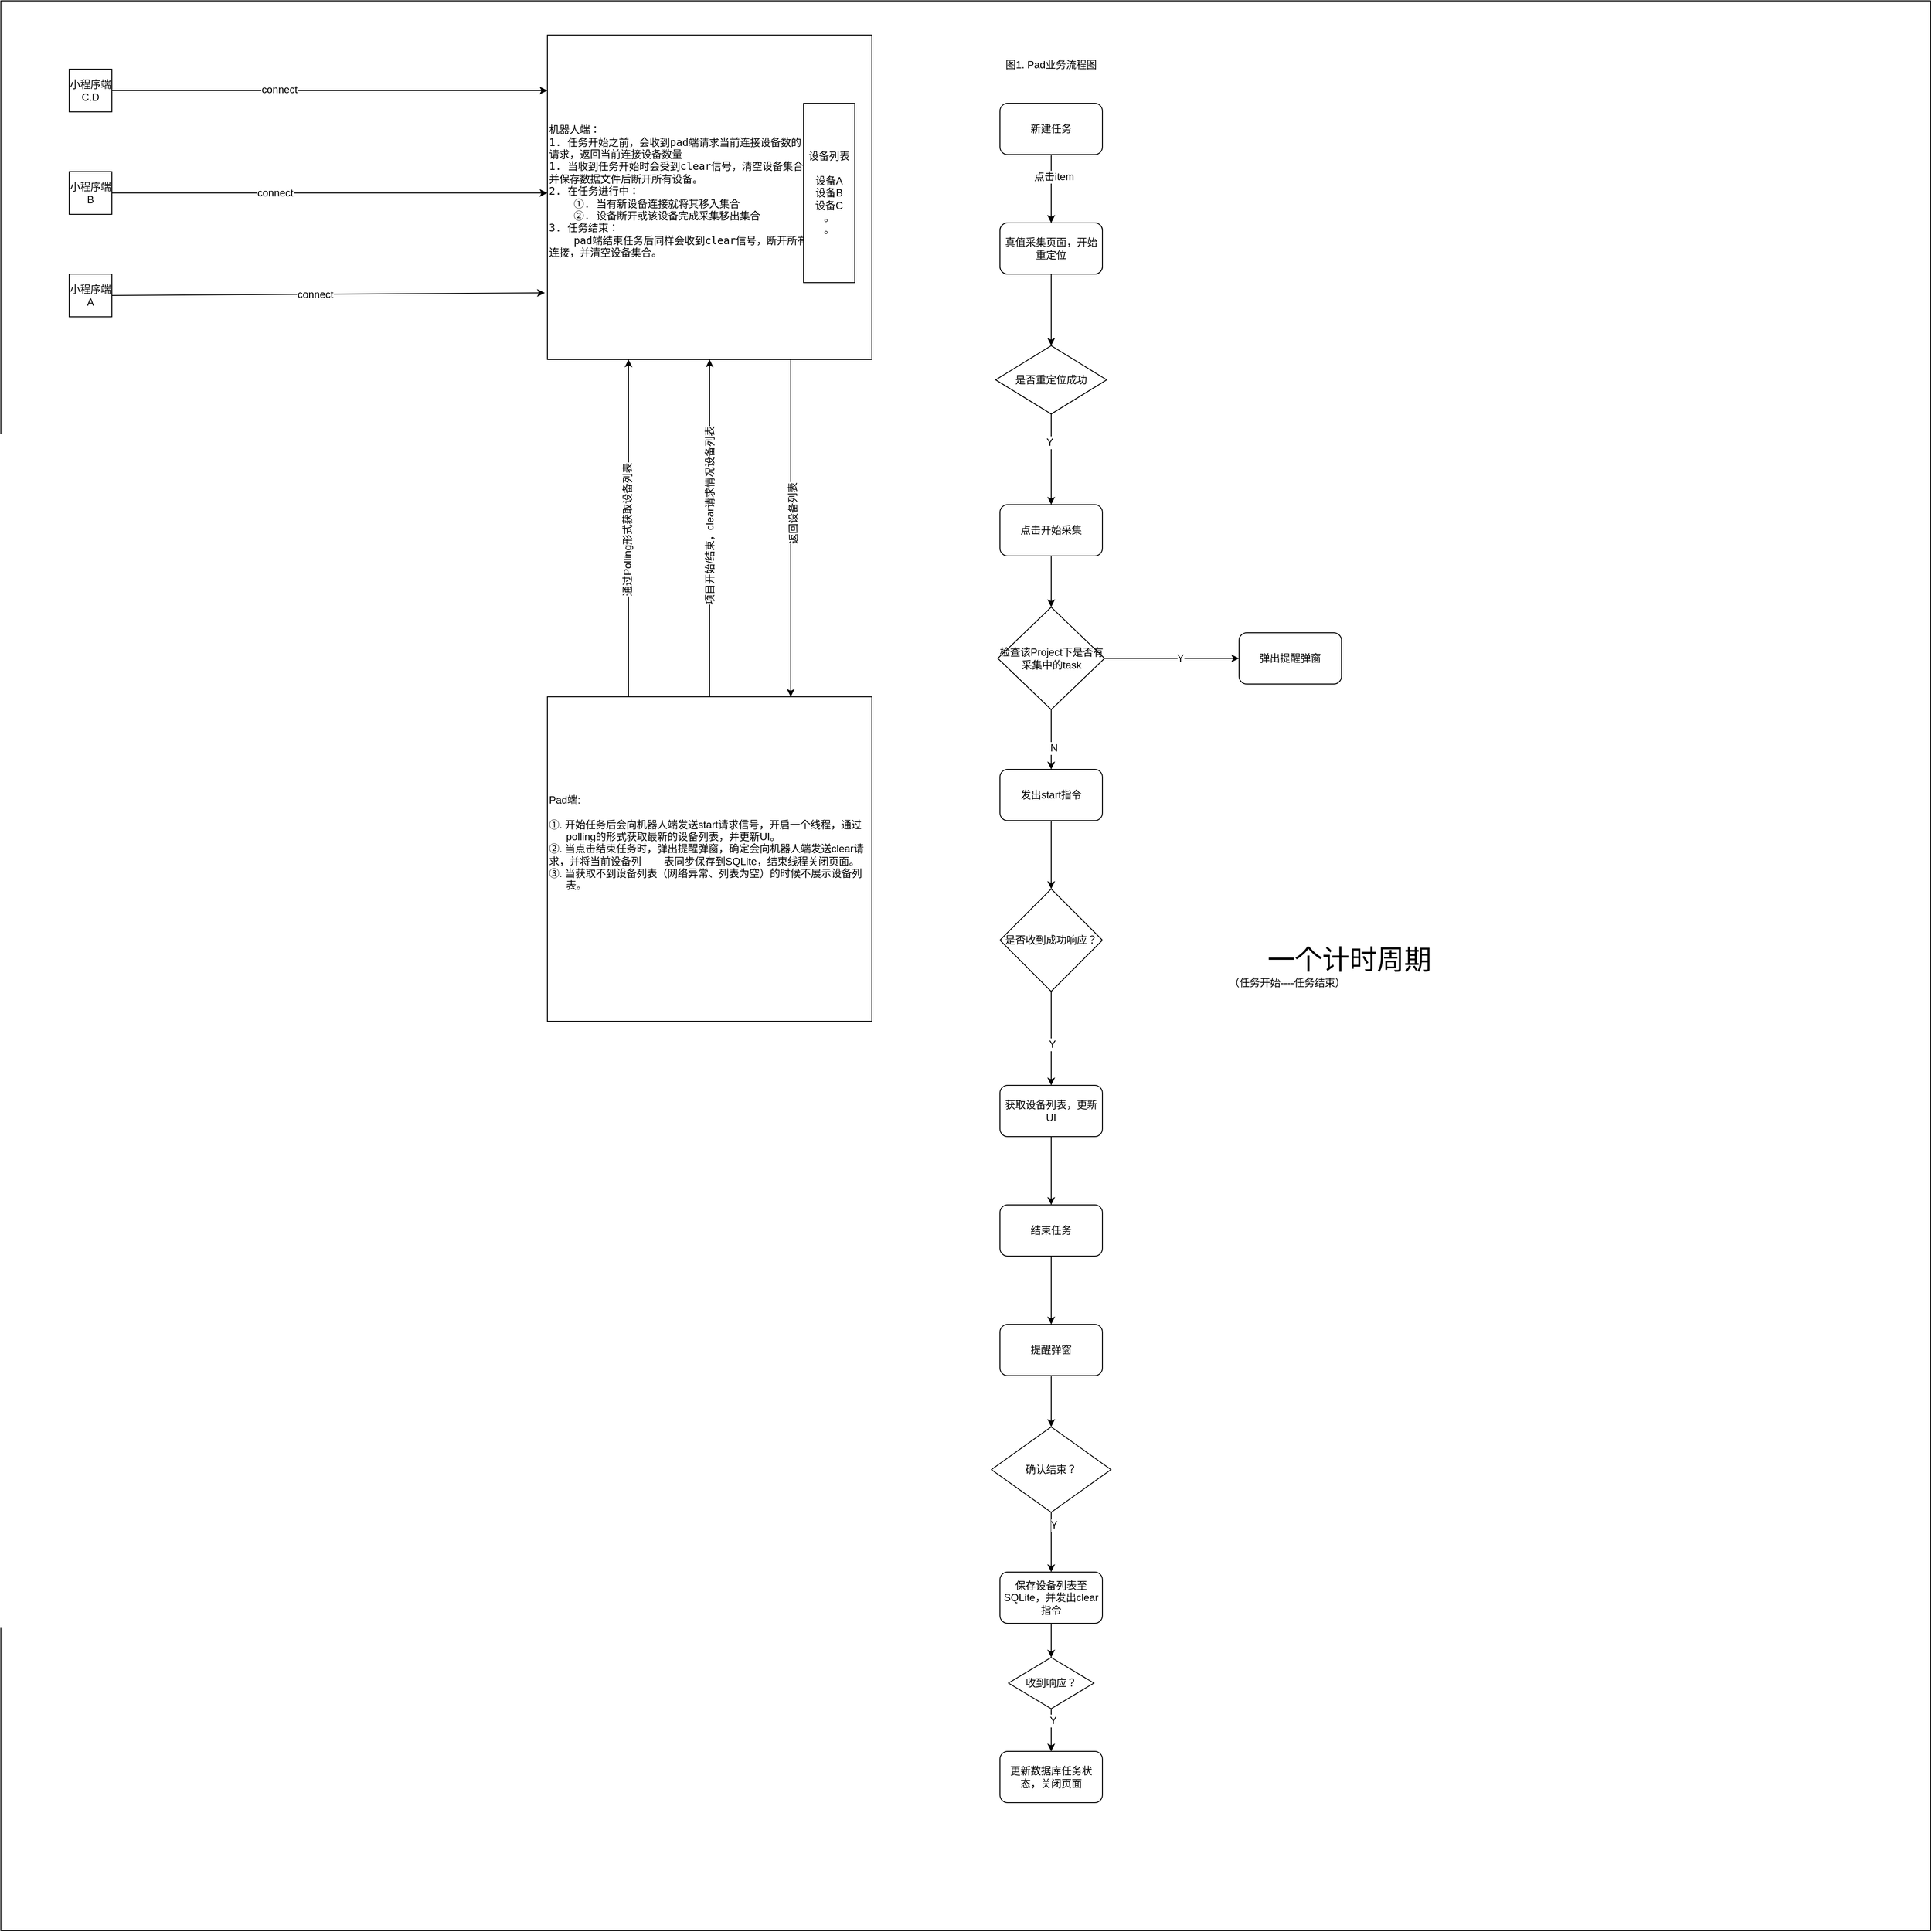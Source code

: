<mxfile version="12.4.9" type="github">
  <diagram id="6JcPPssN7_dnTPQ_PfCE" name="Page-1">
    <mxGraphModel dx="1673" dy="839" grid="1" gridSize="10" guides="1" tooltips="1" connect="1" arrows="1" fold="1" page="1" pageScale="1" pageWidth="827" pageHeight="1169" math="0" shadow="0">
      <root>
        <mxCell id="0"/>
        <mxCell id="1" parent="0"/>
        <mxCell id="pz9_DIsgpmCVncD7zkbO-13" value="&lt;div style=&quot;text-align: center&quot;&gt;&lt;span style=&quot;font-size: 32px&quot;&gt;&amp;nbsp; &amp;nbsp; &amp;nbsp; &amp;nbsp; &amp;nbsp; &amp;nbsp; &amp;nbsp; &amp;nbsp; &amp;nbsp; &amp;nbsp; 一个计时周期&amp;nbsp; &amp;nbsp; &amp;nbsp; &amp;nbsp; &amp;nbsp; &amp;nbsp; &amp;nbsp; &amp;nbsp; &amp;nbsp; &amp;nbsp; &amp;nbsp; &amp;nbsp; &amp;nbsp; &amp;nbsp; &amp;nbsp; &amp;nbsp; &amp;nbsp; &amp;nbsp; &amp;nbsp; &amp;nbsp; &amp;nbsp; &amp;nbsp; &amp;nbsp; &amp;nbsp; &amp;nbsp; &amp;nbsp; &amp;nbsp; &amp;nbsp; &amp;nbsp; &amp;nbsp; &amp;nbsp;&lt;/span&gt;&lt;/div&gt;&lt;font style=&quot;font-size: 12px&quot;&gt;&lt;div&gt;&lt;span&gt;&amp;nbsp; &amp;nbsp; &amp;nbsp; &amp;nbsp; &amp;nbsp; &amp;nbsp; &amp;nbsp; &amp;nbsp; &amp;nbsp; &amp;nbsp; &amp;nbsp; &amp;nbsp; &amp;nbsp; &amp;nbsp; &amp;nbsp; &amp;nbsp; &amp;nbsp; &amp;nbsp; &amp;nbsp; &amp;nbsp; &amp;nbsp; &amp;nbsp; &amp;nbsp; &amp;nbsp; &amp;nbsp; &amp;nbsp; （任务开始----任务结束）&amp;nbsp; &amp;nbsp; &amp;nbsp; &amp;nbsp; &amp;nbsp; &amp;nbsp; &amp;nbsp; &amp;nbsp; &amp;nbsp; &amp;nbsp; &amp;nbsp; &amp;nbsp; &amp;nbsp; &amp;nbsp; &amp;nbsp; &amp;nbsp; &amp;nbsp; &amp;nbsp; &amp;nbsp; &amp;nbsp; &amp;nbsp; &amp;nbsp; &amp;nbsp; &amp;nbsp; &amp;nbsp; &amp;nbsp; &amp;nbsp; &amp;nbsp; &amp;nbsp; &amp;nbsp; &amp;nbsp; &amp;nbsp; &amp;nbsp; &amp;nbsp; &amp;nbsp; &amp;nbsp; &amp;nbsp; &amp;nbsp; &amp;nbsp; &amp;nbsp; &amp;nbsp; &amp;nbsp; &amp;nbsp; &amp;nbsp; &amp;nbsp; &amp;nbsp; &amp;nbsp; &amp;nbsp; &amp;nbsp; &amp;nbsp; &amp;nbsp; &amp;nbsp; &amp;nbsp; &amp;nbsp; &amp;nbsp; &amp;nbsp; &amp;nbsp; &amp;nbsp; &amp;nbsp; &amp;nbsp; &amp;nbsp; &amp;nbsp; &amp;nbsp; &amp;nbsp; &amp;nbsp; &amp;nbsp; &amp;nbsp; &amp;nbsp; &amp;nbsp; &amp;nbsp; &amp;nbsp; &amp;nbsp; &amp;nbsp; &amp;nbsp; &amp;nbsp; &amp;nbsp; &amp;nbsp; &amp;nbsp; &amp;nbsp; &amp;nbsp; &amp;nbsp; &amp;nbsp; &amp;nbsp; &amp;nbsp; &amp;nbsp; &amp;nbsp; &amp;nbsp; &amp;nbsp; &amp;nbsp; &amp;nbsp; &amp;nbsp; &amp;nbsp; &amp;nbsp; &amp;nbsp; &amp;nbsp; &amp;nbsp; &amp;nbsp; &amp;nbsp; &amp;nbsp; &amp;nbsp; &amp;nbsp; &amp;nbsp; &amp;nbsp;&lt;/span&gt;&lt;/div&gt;&lt;/font&gt;" style="whiteSpace=wrap;html=1;aspect=fixed;align=right;" parent="1" vertex="1">
          <mxGeometry y="140" width="2260" height="2260" as="geometry"/>
        </mxCell>
        <mxCell id="pz9_DIsgpmCVncD7zkbO-1" value="Pad端:&lt;br&gt;&lt;br&gt;①. 开始任务后会向机器人端发送start请求信号，开启一个线程，通过&amp;nbsp; &amp;nbsp; &amp;nbsp; &amp;nbsp; &amp;nbsp; polling的形式获取最新的设备列表，并更新UI。&lt;br&gt;②. 当点击结束任务时，弹出提醒弹窗，确定会向机器人端发送clear请求，并将当前设备列&amp;nbsp; &amp;nbsp; &amp;nbsp; &amp;nbsp; 表同步保存到SQLite，结束线程关闭页面。&lt;br&gt;③. 当获取不到设备列表（网络异常、列表为空）的时候不展示设备列&amp;nbsp; &amp;nbsp; &amp;nbsp; &amp;nbsp; &amp;nbsp; 表。&lt;br&gt;&lt;pre&gt;&lt;br&gt;&lt;/pre&gt;" style="whiteSpace=wrap;html=1;aspect=fixed;align=left;" parent="1" vertex="1">
          <mxGeometry x="640" y="955" width="380" height="380" as="geometry"/>
        </mxCell>
        <mxCell id="pz9_DIsgpmCVncD7zkbO-2" value="&lt;pre&gt;&lt;span&gt;机器人端：&lt;br&gt;&lt;/span&gt;&lt;span&gt;1. 任务开始之前，会收到pad端请求当前连接设备数的&lt;br&gt;&lt;/span&gt;&lt;span&gt;请求，返回当前连接设备数量&lt;br&gt;&lt;/span&gt;&lt;span&gt;1. 当收到任务开始时会受到clear信号，清空设备集合，&lt;br&gt;&lt;/span&gt;&lt;span&gt;并保存数据文件后断开所有设备。&lt;/span&gt;&lt;span&gt;&amp;nbsp; &amp;nbsp; &amp;nbsp; &amp;nbsp; &amp;nbsp; &amp;nbsp; &amp;nbsp; &amp;nbsp;&lt;br&gt;&lt;/span&gt;&lt;span&gt;2. 在任务进行中：&lt;br&gt;&lt;/span&gt;&lt;span&gt;&amp;nbsp; &amp;nbsp; ①. 当有新设备连接就将其移入集合&lt;br&gt;&lt;/span&gt;&lt;span&gt;&amp;nbsp; &amp;nbsp; ②. 设备断开或该设备完成采集移出集合&lt;br&gt;&lt;/span&gt;&lt;span&gt;3. 任务结束：&lt;br&gt;&lt;/span&gt;&lt;span&gt;&amp;nbsp; &amp;nbsp; pad端结束任务后同样会收到clear信号，断开所有&lt;br&gt;&lt;/span&gt;&lt;span&gt;连接&lt;/span&gt;&lt;span&gt;，并清空设备集合。&lt;br&gt;&lt;/span&gt;&amp;nbsp; &amp;nbsp; &amp;nbsp; &amp;nbsp; &amp;nbsp; &amp;nbsp; &amp;nbsp; &amp;nbsp; &amp;nbsp; &amp;nbsp; &amp;nbsp;&lt;/pre&gt;" style="whiteSpace=wrap;html=1;aspect=fixed;align=left;" parent="1" vertex="1">
          <mxGeometry x="640" y="180" width="380" height="380" as="geometry"/>
        </mxCell>
        <mxCell id="pz9_DIsgpmCVncD7zkbO-3" value="小程序端A" style="whiteSpace=wrap;html=1;aspect=fixed;" parent="1" vertex="1">
          <mxGeometry x="80" y="460" width="50" height="50" as="geometry"/>
        </mxCell>
        <mxCell id="pz9_DIsgpmCVncD7zkbO-4" value="小程序端B" style="whiteSpace=wrap;html=1;aspect=fixed;" parent="1" vertex="1">
          <mxGeometry x="80" y="340" width="50" height="50" as="geometry"/>
        </mxCell>
        <mxCell id="pz9_DIsgpmCVncD7zkbO-5" value="小程序端C.D" style="whiteSpace=wrap;html=1;aspect=fixed;" parent="1" vertex="1">
          <mxGeometry x="80" y="220" width="50" height="50" as="geometry"/>
        </mxCell>
        <mxCell id="pz9_DIsgpmCVncD7zkbO-6" value="" style="endArrow=classic;html=1;exitX=1;exitY=0.5;exitDx=0;exitDy=0;" parent="1" source="pz9_DIsgpmCVncD7zkbO-3" edge="1">
          <mxGeometry width="50" height="50" relative="1" as="geometry">
            <mxPoint x="80" y="610" as="sourcePoint"/>
            <mxPoint x="637" y="482" as="targetPoint"/>
          </mxGeometry>
        </mxCell>
        <mxCell id="pz9_DIsgpmCVncD7zkbO-7" value="connect" style="text;html=1;align=center;verticalAlign=middle;resizable=0;points=[];labelBackgroundColor=#ffffff;" parent="pz9_DIsgpmCVncD7zkbO-6" vertex="1" connectable="0">
          <mxGeometry x="-0.062" relative="1" as="geometry">
            <mxPoint as="offset"/>
          </mxGeometry>
        </mxCell>
        <mxCell id="pz9_DIsgpmCVncD7zkbO-8" value="设备列表&lt;br&gt;&lt;br&gt;设备A&lt;br&gt;设备B&lt;br&gt;设备C&lt;br&gt;。&lt;br&gt;。" style="rounded=0;whiteSpace=wrap;html=1;" parent="1" vertex="1">
          <mxGeometry x="940" y="260" width="60" height="210" as="geometry"/>
        </mxCell>
        <mxCell id="pz9_DIsgpmCVncD7zkbO-9" value="" style="endArrow=classic;html=1;exitX=1;exitY=0.5;exitDx=0;exitDy=0;" parent="1" source="pz9_DIsgpmCVncD7zkbO-4" edge="1">
          <mxGeometry width="50" height="50" relative="1" as="geometry">
            <mxPoint x="80" y="790" as="sourcePoint"/>
            <mxPoint x="640" y="365" as="targetPoint"/>
          </mxGeometry>
        </mxCell>
        <mxCell id="pz9_DIsgpmCVncD7zkbO-10" value="connect" style="text;html=1;align=center;verticalAlign=middle;resizable=0;points=[];labelBackgroundColor=#ffffff;" parent="pz9_DIsgpmCVncD7zkbO-9" vertex="1" connectable="0">
          <mxGeometry x="-0.252" relative="1" as="geometry">
            <mxPoint as="offset"/>
          </mxGeometry>
        </mxCell>
        <mxCell id="pz9_DIsgpmCVncD7zkbO-11" value="" style="endArrow=classic;html=1;exitX=1;exitY=0.5;exitDx=0;exitDy=0;" parent="1" source="pz9_DIsgpmCVncD7zkbO-5" edge="1">
          <mxGeometry width="50" height="50" relative="1" as="geometry">
            <mxPoint x="80" y="790" as="sourcePoint"/>
            <mxPoint x="640" y="245" as="targetPoint"/>
          </mxGeometry>
        </mxCell>
        <mxCell id="pz9_DIsgpmCVncD7zkbO-12" value="connect" style="text;html=1;align=center;verticalAlign=middle;resizable=0;points=[];labelBackgroundColor=#ffffff;" parent="pz9_DIsgpmCVncD7zkbO-11" vertex="1" connectable="0">
          <mxGeometry x="-0.232" y="1" relative="1" as="geometry">
            <mxPoint as="offset"/>
          </mxGeometry>
        </mxCell>
        <mxCell id="pz9_DIsgpmCVncD7zkbO-14" value="" style="endArrow=classic;html=1;exitX=0.25;exitY=0;exitDx=0;exitDy=0;entryX=0.25;entryY=1;entryDx=0;entryDy=0;" parent="1" source="pz9_DIsgpmCVncD7zkbO-1" target="pz9_DIsgpmCVncD7zkbO-2" edge="1">
          <mxGeometry width="50" height="50" relative="1" as="geometry">
            <mxPoint x="200" y="935" as="sourcePoint"/>
            <mxPoint x="710" y="355" as="targetPoint"/>
          </mxGeometry>
        </mxCell>
        <mxCell id="pz9_DIsgpmCVncD7zkbO-15" value="通过Polling形式获取设备列表" style="text;html=1;align=center;verticalAlign=middle;resizable=0;points=[];labelBackgroundColor=#ffffff;rotation=-90;" parent="pz9_DIsgpmCVncD7zkbO-14" vertex="1" connectable="0">
          <mxGeometry x="0.091" y="1" relative="1" as="geometry">
            <mxPoint y="20" as="offset"/>
          </mxGeometry>
        </mxCell>
        <mxCell id="pz9_DIsgpmCVncD7zkbO-18" value="" style="endArrow=classic;html=1;entryX=0.75;entryY=0;entryDx=0;entryDy=0;exitX=0.75;exitY=1;exitDx=0;exitDy=0;" parent="1" source="pz9_DIsgpmCVncD7zkbO-2" target="pz9_DIsgpmCVncD7zkbO-1" edge="1">
          <mxGeometry width="50" height="50" relative="1" as="geometry">
            <mxPoint x="200" y="935" as="sourcePoint"/>
            <mxPoint x="250" y="885" as="targetPoint"/>
          </mxGeometry>
        </mxCell>
        <mxCell id="pz9_DIsgpmCVncD7zkbO-19" value="返回设备列表" style="text;html=1;align=center;verticalAlign=middle;resizable=0;points=[];labelBackgroundColor=#ffffff;rotation=-91;" parent="pz9_DIsgpmCVncD7zkbO-18" vertex="1" connectable="0">
          <mxGeometry x="-0.085" y="3" relative="1" as="geometry">
            <mxPoint as="offset"/>
          </mxGeometry>
        </mxCell>
        <mxCell id="pz9_DIsgpmCVncD7zkbO-20" value="" style="endArrow=classic;html=1;exitX=0.5;exitY=0;exitDx=0;exitDy=0;entryX=0.5;entryY=1;entryDx=0;entryDy=0;" parent="1" source="pz9_DIsgpmCVncD7zkbO-1" target="pz9_DIsgpmCVncD7zkbO-2" edge="1">
          <mxGeometry width="50" height="50" relative="1" as="geometry">
            <mxPoint x="200" y="935" as="sourcePoint"/>
            <mxPoint x="250" y="885" as="targetPoint"/>
          </mxGeometry>
        </mxCell>
        <mxCell id="pz9_DIsgpmCVncD7zkbO-21" value="项目开始/结束，clear请求情况设备列表" style="text;html=1;align=center;verticalAlign=middle;resizable=0;points=[];labelBackgroundColor=#ffffff;rotation=-90;" parent="pz9_DIsgpmCVncD7zkbO-20" vertex="1" connectable="0">
          <mxGeometry x="0.073" relative="1" as="geometry">
            <mxPoint as="offset"/>
          </mxGeometry>
        </mxCell>
        <mxCell id="qgy443AdOzp0i3yo5PtH-3" value="点击开始采集" style="rounded=1;whiteSpace=wrap;html=1;" vertex="1" parent="1">
          <mxGeometry x="1170" y="730" width="120" height="60" as="geometry"/>
        </mxCell>
        <mxCell id="qgy443AdOzp0i3yo5PtH-4" value="图1. Pad业务流程图" style="rounded=0;whiteSpace=wrap;html=1;strokeColor=#FFFFFF;" vertex="1" parent="1">
          <mxGeometry x="1125" y="200" width="210" height="30" as="geometry"/>
        </mxCell>
        <mxCell id="qgy443AdOzp0i3yo5PtH-6" value="发出start指令" style="rounded=1;whiteSpace=wrap;html=1;" vertex="1" parent="1">
          <mxGeometry x="1170" y="1040" width="120" height="60" as="geometry"/>
        </mxCell>
        <mxCell id="qgy443AdOzp0i3yo5PtH-8" value="" style="endArrow=classic;html=1;exitX=0.5;exitY=1;exitDx=0;exitDy=0;" edge="1" parent="1" source="qgy443AdOzp0i3yo5PtH-3">
          <mxGeometry width="50" height="50" relative="1" as="geometry">
            <mxPoint x="1229" y="671" as="sourcePoint"/>
            <mxPoint x="1230" y="850" as="targetPoint"/>
          </mxGeometry>
        </mxCell>
        <mxCell id="qgy443AdOzp0i3yo5PtH-9" value="" style="endArrow=classic;html=1;exitX=0.5;exitY=1;exitDx=0;exitDy=0;entryX=0.5;entryY=0;entryDx=0;entryDy=0;" edge="1" parent="1" source="qgy443AdOzp0i3yo5PtH-18" target="qgy443AdOzp0i3yo5PtH-6">
          <mxGeometry width="50" height="50" relative="1" as="geometry">
            <mxPoint x="1230" y="910" as="sourcePoint"/>
            <mxPoint x="1380" y="950" as="targetPoint"/>
          </mxGeometry>
        </mxCell>
        <mxCell id="qgy443AdOzp0i3yo5PtH-10" value="N" style="text;html=1;align=center;verticalAlign=middle;resizable=0;points=[];labelBackgroundColor=#ffffff;" vertex="1" connectable="0" parent="qgy443AdOzp0i3yo5PtH-9">
          <mxGeometry x="0.275" y="3" relative="1" as="geometry">
            <mxPoint as="offset"/>
          </mxGeometry>
        </mxCell>
        <mxCell id="qgy443AdOzp0i3yo5PtH-11" value="弹出提醒弹窗" style="rounded=1;whiteSpace=wrap;html=1;" vertex="1" parent="1">
          <mxGeometry x="1450" y="880" width="120" height="60" as="geometry"/>
        </mxCell>
        <mxCell id="qgy443AdOzp0i3yo5PtH-12" value="" style="endArrow=classic;html=1;exitX=1;exitY=0.5;exitDx=0;exitDy=0;" edge="1" parent="1" source="qgy443AdOzp0i3yo5PtH-18" target="qgy443AdOzp0i3yo5PtH-11">
          <mxGeometry width="50" height="50" relative="1" as="geometry">
            <mxPoint x="1290" y="880" as="sourcePoint"/>
            <mxPoint x="1380" y="910" as="targetPoint"/>
            <Array as="points"/>
          </mxGeometry>
        </mxCell>
        <mxCell id="qgy443AdOzp0i3yo5PtH-13" value="Y" style="text;html=1;align=center;verticalAlign=middle;resizable=0;points=[];labelBackgroundColor=#ffffff;" vertex="1" connectable="0" parent="qgy443AdOzp0i3yo5PtH-12">
          <mxGeometry x="0.115" relative="1" as="geometry">
            <mxPoint as="offset"/>
          </mxGeometry>
        </mxCell>
        <mxCell id="qgy443AdOzp0i3yo5PtH-14" value="是否收到成功响应？" style="rhombus;whiteSpace=wrap;html=1;" vertex="1" parent="1">
          <mxGeometry x="1170" y="1180" width="120" height="120" as="geometry"/>
        </mxCell>
        <mxCell id="qgy443AdOzp0i3yo5PtH-15" value="" style="endArrow=classic;html=1;exitX=0.5;exitY=1;exitDx=0;exitDy=0;entryX=0.5;entryY=0;entryDx=0;entryDy=0;" edge="1" parent="1" source="qgy443AdOzp0i3yo5PtH-6" target="qgy443AdOzp0i3yo5PtH-14">
          <mxGeometry width="50" height="50" relative="1" as="geometry">
            <mxPoint x="1350" y="1110" as="sourcePoint"/>
            <mxPoint x="1400" y="1060" as="targetPoint"/>
          </mxGeometry>
        </mxCell>
        <mxCell id="qgy443AdOzp0i3yo5PtH-18" value="&lt;span style=&quot;white-space: normal&quot;&gt;检查该Project下是否有采集中的task&lt;/span&gt;" style="rhombus;whiteSpace=wrap;html=1;" vertex="1" parent="1">
          <mxGeometry x="1167.5" y="850" width="125" height="120" as="geometry"/>
        </mxCell>
        <mxCell id="qgy443AdOzp0i3yo5PtH-22" value="获取设备列表，更新&lt;br&gt;UI" style="rounded=1;whiteSpace=wrap;html=1;" vertex="1" parent="1">
          <mxGeometry x="1170" y="1410" width="120" height="60" as="geometry"/>
        </mxCell>
        <mxCell id="qgy443AdOzp0i3yo5PtH-23" value="" style="endArrow=classic;html=1;exitX=0.5;exitY=1;exitDx=0;exitDy=0;" edge="1" parent="1" source="qgy443AdOzp0i3yo5PtH-14" target="qgy443AdOzp0i3yo5PtH-22">
          <mxGeometry width="50" height="50" relative="1" as="geometry">
            <mxPoint x="1120" y="1370" as="sourcePoint"/>
            <mxPoint x="1170" y="1320" as="targetPoint"/>
          </mxGeometry>
        </mxCell>
        <mxCell id="qgy443AdOzp0i3yo5PtH-24" value="Y" style="text;html=1;align=center;verticalAlign=middle;resizable=0;points=[];labelBackgroundColor=#ffffff;" vertex="1" connectable="0" parent="qgy443AdOzp0i3yo5PtH-23">
          <mxGeometry x="0.118" y="1" relative="1" as="geometry">
            <mxPoint as="offset"/>
          </mxGeometry>
        </mxCell>
        <mxCell id="qgy443AdOzp0i3yo5PtH-25" value="结束任务" style="rounded=1;whiteSpace=wrap;html=1;strokeColor=#000000;" vertex="1" parent="1">
          <mxGeometry x="1170" y="1550" width="120" height="60" as="geometry"/>
        </mxCell>
        <mxCell id="qgy443AdOzp0i3yo5PtH-26" value="" style="endArrow=classic;html=1;exitX=0.5;exitY=1;exitDx=0;exitDy=0;" edge="1" parent="1" source="qgy443AdOzp0i3yo5PtH-22" target="qgy443AdOzp0i3yo5PtH-25">
          <mxGeometry width="50" height="50" relative="1" as="geometry">
            <mxPoint x="890" y="1590" as="sourcePoint"/>
            <mxPoint x="940" y="1540" as="targetPoint"/>
          </mxGeometry>
        </mxCell>
        <mxCell id="qgy443AdOzp0i3yo5PtH-27" value="提醒弹窗" style="rounded=1;whiteSpace=wrap;html=1;strokeColor=#000000;" vertex="1" parent="1">
          <mxGeometry x="1170" y="1690" width="120" height="60" as="geometry"/>
        </mxCell>
        <mxCell id="qgy443AdOzp0i3yo5PtH-28" value="" style="endArrow=classic;html=1;exitX=0.5;exitY=1;exitDx=0;exitDy=0;" edge="1" parent="1" source="qgy443AdOzp0i3yo5PtH-25" target="qgy443AdOzp0i3yo5PtH-27">
          <mxGeometry width="50" height="50" relative="1" as="geometry">
            <mxPoint x="880" y="1700" as="sourcePoint"/>
            <mxPoint x="930" y="1650" as="targetPoint"/>
          </mxGeometry>
        </mxCell>
        <mxCell id="qgy443AdOzp0i3yo5PtH-29" value="确认结束？" style="rhombus;whiteSpace=wrap;html=1;strokeColor=#000000;" vertex="1" parent="1">
          <mxGeometry x="1160" y="1810" width="140" height="100" as="geometry"/>
        </mxCell>
        <mxCell id="qgy443AdOzp0i3yo5PtH-30" value="" style="endArrow=classic;html=1;exitX=0.5;exitY=1;exitDx=0;exitDy=0;entryX=0.5;entryY=0;entryDx=0;entryDy=0;" edge="1" parent="1" source="qgy443AdOzp0i3yo5PtH-27" target="qgy443AdOzp0i3yo5PtH-29">
          <mxGeometry width="50" height="50" relative="1" as="geometry">
            <mxPoint x="950" y="1850" as="sourcePoint"/>
            <mxPoint x="1000" y="1800" as="targetPoint"/>
          </mxGeometry>
        </mxCell>
        <mxCell id="qgy443AdOzp0i3yo5PtH-31" value="" style="endArrow=classic;html=1;exitX=0.5;exitY=1;exitDx=0;exitDy=0;entryX=0.5;entryY=0;entryDx=0;entryDy=0;" edge="1" parent="1" source="qgy443AdOzp0i3yo5PtH-29" target="qgy443AdOzp0i3yo5PtH-32">
          <mxGeometry width="50" height="50" relative="1" as="geometry">
            <mxPoint x="870" y="1980" as="sourcePoint"/>
            <mxPoint x="920" y="1930" as="targetPoint"/>
            <Array as="points"/>
          </mxGeometry>
        </mxCell>
        <mxCell id="qgy443AdOzp0i3yo5PtH-33" value="Y" style="text;html=1;align=center;verticalAlign=middle;resizable=0;points=[];labelBackgroundColor=#ffffff;" vertex="1" connectable="0" parent="qgy443AdOzp0i3yo5PtH-31">
          <mxGeometry x="-0.567" y="3" relative="1" as="geometry">
            <mxPoint as="offset"/>
          </mxGeometry>
        </mxCell>
        <mxCell id="qgy443AdOzp0i3yo5PtH-32" value="保存设备列表至SQLite，并发出clear指令" style="rounded=1;whiteSpace=wrap;html=1;strokeColor=#000000;" vertex="1" parent="1">
          <mxGeometry x="1170" y="1980" width="120" height="60" as="geometry"/>
        </mxCell>
        <mxCell id="qgy443AdOzp0i3yo5PtH-34" value="收到响应？" style="rhombus;whiteSpace=wrap;html=1;strokeColor=#000000;" vertex="1" parent="1">
          <mxGeometry x="1180" y="2080" width="100" height="60" as="geometry"/>
        </mxCell>
        <mxCell id="qgy443AdOzp0i3yo5PtH-35" value="" style="endArrow=classic;html=1;exitX=0.5;exitY=1;exitDx=0;exitDy=0;" edge="1" parent="1" source="qgy443AdOzp0i3yo5PtH-32" target="qgy443AdOzp0i3yo5PtH-34">
          <mxGeometry width="50" height="50" relative="1" as="geometry">
            <mxPoint x="1070" y="2120" as="sourcePoint"/>
            <mxPoint x="1120" y="2070" as="targetPoint"/>
          </mxGeometry>
        </mxCell>
        <mxCell id="qgy443AdOzp0i3yo5PtH-36" value="更新数据库任务状态，关闭页面" style="rounded=1;whiteSpace=wrap;html=1;strokeColor=#000000;" vertex="1" parent="1">
          <mxGeometry x="1170" y="2190" width="120" height="60" as="geometry"/>
        </mxCell>
        <mxCell id="qgy443AdOzp0i3yo5PtH-37" value="" style="endArrow=classic;html=1;exitX=0.5;exitY=1;exitDx=0;exitDy=0;" edge="1" parent="1" source="qgy443AdOzp0i3yo5PtH-34" target="qgy443AdOzp0i3yo5PtH-36">
          <mxGeometry width="50" height="50" relative="1" as="geometry">
            <mxPoint x="920" y="2170" as="sourcePoint"/>
            <mxPoint x="970" y="2120" as="targetPoint"/>
          </mxGeometry>
        </mxCell>
        <mxCell id="qgy443AdOzp0i3yo5PtH-38" value="Y" style="text;html=1;align=center;verticalAlign=middle;resizable=0;points=[];labelBackgroundColor=#ffffff;" vertex="1" connectable="0" parent="qgy443AdOzp0i3yo5PtH-37">
          <mxGeometry x="-0.46" y="2" relative="1" as="geometry">
            <mxPoint as="offset"/>
          </mxGeometry>
        </mxCell>
        <mxCell id="qgy443AdOzp0i3yo5PtH-43" value="" style="edgeStyle=orthogonalEdgeStyle;rounded=0;orthogonalLoop=1;jettySize=auto;html=1;" edge="1" parent="1" source="qgy443AdOzp0i3yo5PtH-39" target="qgy443AdOzp0i3yo5PtH-42">
          <mxGeometry relative="1" as="geometry"/>
        </mxCell>
        <mxCell id="qgy443AdOzp0i3yo5PtH-39" value="新建任务" style="rounded=1;whiteSpace=wrap;html=1;strokeColor=#000000;" vertex="1" parent="1">
          <mxGeometry x="1170" y="260" width="120" height="60" as="geometry"/>
        </mxCell>
        <mxCell id="qgy443AdOzp0i3yo5PtH-42" value="新建任务" style="rounded=1;whiteSpace=wrap;html=1;strokeColor=#000000;" vertex="1" parent="1">
          <mxGeometry x="1170" y="400" width="120" height="60" as="geometry"/>
        </mxCell>
        <mxCell id="qgy443AdOzp0i3yo5PtH-40" value="真值采集页面，开始重定位" style="rounded=1;whiteSpace=wrap;html=1;strokeColor=#000000;" vertex="1" parent="1">
          <mxGeometry x="1170" y="400" width="120" height="60" as="geometry"/>
        </mxCell>
        <mxCell id="qgy443AdOzp0i3yo5PtH-41" value="" style="endArrow=classic;html=1;exitX=0.5;exitY=1;exitDx=0;exitDy=0;" edge="1" parent="1" source="qgy443AdOzp0i3yo5PtH-39" target="qgy443AdOzp0i3yo5PtH-40">
          <mxGeometry width="50" height="50" relative="1" as="geometry">
            <mxPoint x="1440" y="400" as="sourcePoint"/>
            <mxPoint x="1490" y="350" as="targetPoint"/>
          </mxGeometry>
        </mxCell>
        <mxCell id="qgy443AdOzp0i3yo5PtH-44" value="点击item" style="text;html=1;align=center;verticalAlign=middle;resizable=0;points=[];labelBackgroundColor=#ffffff;" vertex="1" connectable="0" parent="qgy443AdOzp0i3yo5PtH-41">
          <mxGeometry x="-0.368" y="3" relative="1" as="geometry">
            <mxPoint as="offset"/>
          </mxGeometry>
        </mxCell>
        <mxCell id="qgy443AdOzp0i3yo5PtH-45" value="是否重定位成功" style="rhombus;whiteSpace=wrap;html=1;strokeColor=#000000;" vertex="1" parent="1">
          <mxGeometry x="1165" y="543.86" width="130" height="80" as="geometry"/>
        </mxCell>
        <mxCell id="qgy443AdOzp0i3yo5PtH-46" value="" style="endArrow=classic;html=1;exitX=0.5;exitY=1;exitDx=0;exitDy=0;" edge="1" parent="1" source="qgy443AdOzp0i3yo5PtH-40" target="qgy443AdOzp0i3yo5PtH-45">
          <mxGeometry width="50" height="50" relative="1" as="geometry">
            <mxPoint x="1340" y="560" as="sourcePoint"/>
            <mxPoint x="1390" y="510" as="targetPoint"/>
          </mxGeometry>
        </mxCell>
        <mxCell id="qgy443AdOzp0i3yo5PtH-47" value="" style="endArrow=classic;html=1;exitX=0.5;exitY=1;exitDx=0;exitDy=0;" edge="1" parent="1" source="qgy443AdOzp0i3yo5PtH-45" target="qgy443AdOzp0i3yo5PtH-3">
          <mxGeometry width="50" height="50" relative="1" as="geometry">
            <mxPoint x="1450" y="690" as="sourcePoint"/>
            <mxPoint x="1500" y="640" as="targetPoint"/>
          </mxGeometry>
        </mxCell>
        <mxCell id="qgy443AdOzp0i3yo5PtH-48" value="Y" style="text;html=1;align=center;verticalAlign=middle;resizable=0;points=[];labelBackgroundColor=#ffffff;" vertex="1" connectable="0" parent="qgy443AdOzp0i3yo5PtH-47">
          <mxGeometry x="-0.381" y="-2" relative="1" as="geometry">
            <mxPoint as="offset"/>
          </mxGeometry>
        </mxCell>
      </root>
    </mxGraphModel>
  </diagram>
</mxfile>
